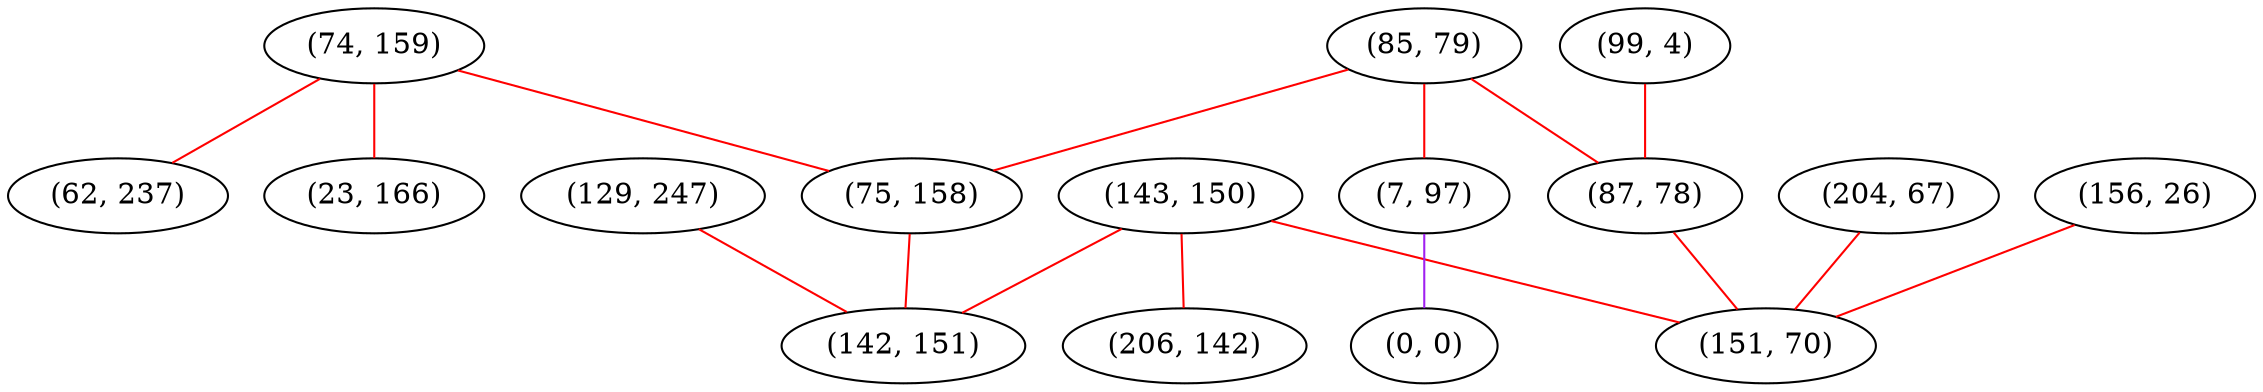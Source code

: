 graph "" {
"(74, 159)";
"(143, 150)";
"(85, 79)";
"(75, 158)";
"(7, 97)";
"(99, 4)";
"(129, 247)";
"(87, 78)";
"(0, 0)";
"(204, 67)";
"(206, 142)";
"(156, 26)";
"(151, 70)";
"(142, 151)";
"(23, 166)";
"(62, 237)";
"(74, 159)" -- "(23, 166)"  [color=red, key=0, weight=1];
"(74, 159)" -- "(62, 237)"  [color=red, key=0, weight=1];
"(74, 159)" -- "(75, 158)"  [color=red, key=0, weight=1];
"(143, 150)" -- "(151, 70)"  [color=red, key=0, weight=1];
"(143, 150)" -- "(142, 151)"  [color=red, key=0, weight=1];
"(143, 150)" -- "(206, 142)"  [color=red, key=0, weight=1];
"(85, 79)" -- "(87, 78)"  [color=red, key=0, weight=1];
"(85, 79)" -- "(75, 158)"  [color=red, key=0, weight=1];
"(85, 79)" -- "(7, 97)"  [color=red, key=0, weight=1];
"(75, 158)" -- "(142, 151)"  [color=red, key=0, weight=1];
"(7, 97)" -- "(0, 0)"  [color=purple, key=0, weight=4];
"(99, 4)" -- "(87, 78)"  [color=red, key=0, weight=1];
"(129, 247)" -- "(142, 151)"  [color=red, key=0, weight=1];
"(87, 78)" -- "(151, 70)"  [color=red, key=0, weight=1];
"(204, 67)" -- "(151, 70)"  [color=red, key=0, weight=1];
"(156, 26)" -- "(151, 70)"  [color=red, key=0, weight=1];
}
